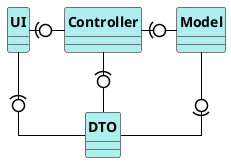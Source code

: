 @startuml
skinparam linetype ortho

skinparam class {
	BackgroundColor PaleTurquoise
	ArrowColor Black
	BorderColor Black
	FontStyle Bold
}

hide circle

UI -right(0- Controller
UI -down(0- DTO
Controller -right(0- Model
Controller -(0- DTO
DTO -up(0- Model
@enduml